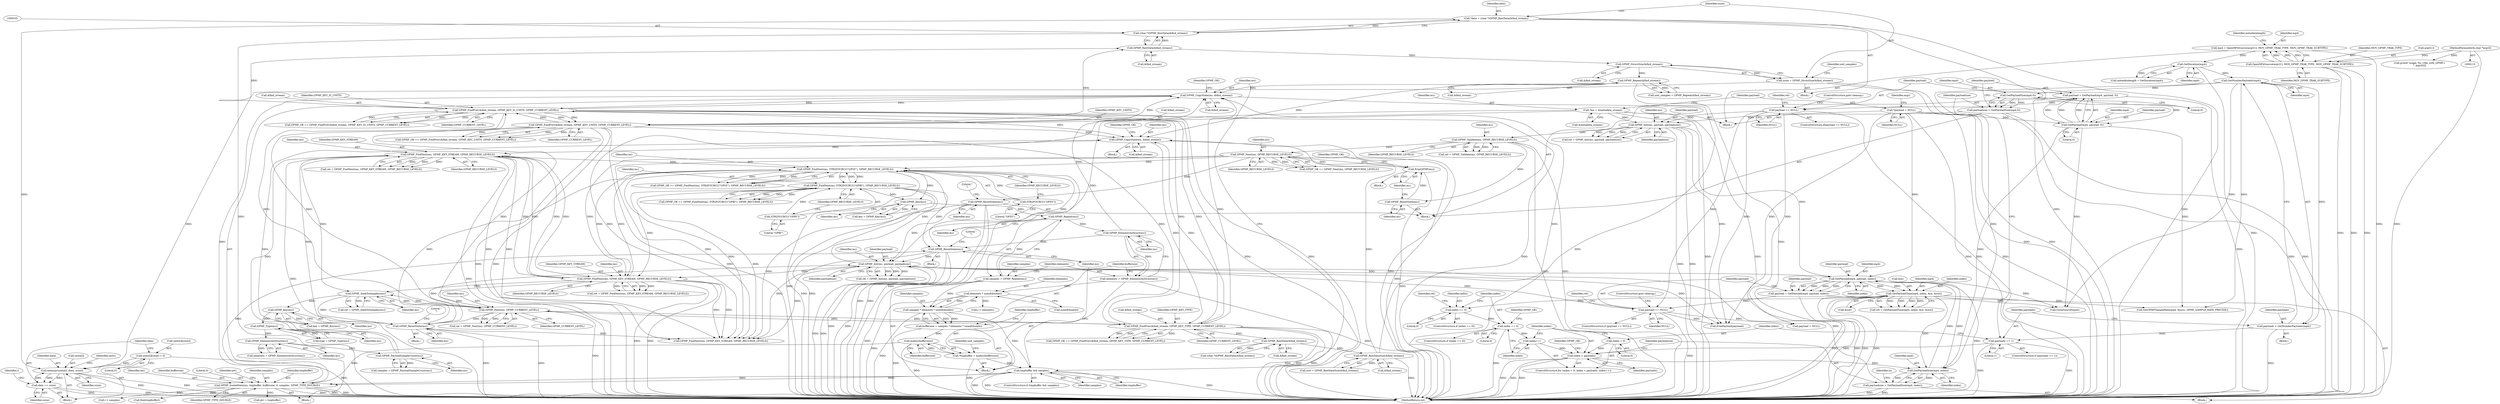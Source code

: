 digraph "0_gpmf-parser_341f12cd5b97ab419e53853ca00176457c9f1681_0@array" {
"1000560" [label="(Call,memcpy(units[i], data, ssize))"];
"1000566" [label="(Call,units[i][ssize] = 0)"];
"1000532" [label="(Call,*data = (char *)GPMF_RawData(&find_stream))"];
"1000534" [label="(Call,(char *)GPMF_RawData(&find_stream))"];
"1000536" [label="(Call,GPMF_RawData(&find_stream))"];
"1000518" [label="(Call,GPMF_FindPrev(&find_stream, GPMF_KEY_SI_UNITS, GPMF_CURRENT_LEVEL))"];
"1000510" [label="(Call,GPMF_CopyState(ms, &find_stream))"];
"1000476" [label="(Call,GPMF_ElementsInStruct(ms))"];
"1000471" [label="(Call,GPMF_Repeat(ms))"];
"1000466" [label="(Call,GPMF_Key(ms))"];
"1000457" [label="(Call,GPMF_FindNext(ms, STR2FOURCC(\"GPRI\"), GPMF_RECURSE_LEVELS))"];
"1000450" [label="(Call,GPMF_FindNext(ms, STR2FOURCC(\"GPS5\"), GPMF_RECURSE_LEVELS))"];
"1000283" [label="(Call,GPMF_Init(ms, payload, payloadsize))"];
"1000125" [label="(Call,*ms = &metadata_stream)"];
"1000228" [label="(Call,GPMF_ResetState(ms))"];
"1000225" [label="(Call,GPMF_Next(ms, GPMF_RECURSE_LEVELS))"];
"1000221" [label="(Call,PrintGPMF(ms))"];
"1000217" [label="(Call,GPMF_ResetState(ms))"];
"1000206" [label="(Call,GPMF_Validate(ms, GPMF_RECURSE_LEVELS))"];
"1000195" [label="(Call,GPMF_Init(ms, payload, payloadsize))"];
"1000189" [label="(Call,payload == NULL)"];
"1000182" [label="(Call,payload = GetPayload(mp4, payload, 0))"];
"1000184" [label="(Call,GetPayload(mp4, payload, 0))"];
"1000179" [label="(Call,GetPayloadSize(mp4,0))"];
"1000169" [label="(Call,GetNumberPayloads(mp4))"];
"1000158" [label="(Call,GetDuration(mp4))"];
"1000148" [label="(Call,mp4 = OpenMP4Source(argv[1], MOV_GPMF_TRAK_TYPE, MOV_GPMF_TRAK_SUBTYPE))"];
"1000150" [label="(Call,OpenMP4Source(argv[1], MOV_GPMF_TRAK_TYPE, MOV_GPMF_TRAK_SUBTYPE))"];
"1000117" [label="(MethodParameterIn,char *argv[])"];
"1000131" [label="(Call,*payload = NULL)"];
"1000177" [label="(Call,payloadsize = GetPayloadSize(mp4,0))"];
"1000623" [label="(Call,GPMF_ResetState(ms))"];
"1000576" [label="(Call,GPMF_ScaledData(ms, tmpbuffer, buffersize, 0, samples, GPMF_TYPE_DOUBLE))"];
"1000504" [label="(Call,tmpbuffer && samples)"];
"1000490" [label="(Call,*tmpbuffer = malloc(buffersize))"];
"1000492" [label="(Call,malloc(buffersize))"];
"1000479" [label="(Call,buffersize = samples * elements * sizeof(double))"];
"1000481" [label="(Call,samples * elements * sizeof(double))"];
"1000469" [label="(Call,samples = GPMF_Repeat(ms))"];
"1000483" [label="(Call,elements * sizeof(double))"];
"1000474" [label="(Call,elements = GPMF_ElementsInStruct(ms))"];
"1000437" [label="(Call,GPMF_ResetState(ms))"];
"1000310" [label="(Call,GPMF_SeekToSamples(ms))"];
"1000421" [label="(Call,GPMF_FindNext(ms, GPMF_KEY_STREAM, GPMF_RECURSE_LEVELS))"];
"1000335" [label="(Call,GPMF_PayloadSampleCount(ms))"];
"1000330" [label="(Call,GPMF_ElementsInStruct(ms))"];
"1000325" [label="(Call,GPMF_Type(ms))"];
"1000320" [label="(Call,GPMF_Key(ms))"];
"1000350" [label="(Call,GPMF_CopyState(ms, &find_stream))"];
"1000547" [label="(Call,GPMF_Repeat(&find_stream))"];
"1000542" [label="(Call,GPMF_StructSize(&find_stream))"];
"1000375" [label="(Call,GPMF_RawDataSize(&find_stream))"];
"1000369" [label="(Call,GPMF_RawData(&find_stream))"];
"1000357" [label="(Call,GPMF_FindPrev(&find_stream, GPMF_KEY_TYPE, GPMF_CURRENT_LEVEL))"];
"1000525" [label="(Call,GPMF_FindPrev(&find_stream, GPMF_KEY_UNITS, GPMF_CURRENT_LEVEL))"];
"1000434" [label="(Call,GPMF_Next(ms, GPMF_CURRENT_LEVEL))"];
"1000299" [label="(Call,GPMF_FindNext(ms, GPMF_KEY_STREAM, GPMF_RECURSE_LEVELS))"];
"1000263" [label="(Call,payload == NULL)"];
"1000256" [label="(Call,payload = GetPayload(mp4, payload, index))"];
"1000258" [label="(Call,GetPayload(mp4, payload, index))"];
"1000245" [label="(Call,GetPayloadSize(mp4, index))"];
"1000269" [label="(Call,GetPayloadTime(mp4, index, &in, &out))"];
"1000236" [label="(Call,index < payloads)"];
"1000239" [label="(Call,index++)"];
"1000442" [label="(Call,index == 0)"];
"1000293" [label="(Call,index == 0)"];
"1000233" [label="(Call,index = 0)"];
"1000172" [label="(Call,payloads == 1)"];
"1000167" [label="(Call,payloads = GetNumberPayloads(mp4))"];
"1000243" [label="(Call,payloadsize = GetPayloadSize(mp4, index))"];
"1000452" [label="(Call,STR2FOURCC(\"GPS5\"))"];
"1000459" [label="(Call,STR2FOURCC(\"GPRI\"))"];
"1000573" [label="(Call,data += ssize)"];
"1000560" [label="(Call,memcpy(units[i], data, ssize))"];
"1000540" [label="(Call,ssize = GPMF_StructSize(&find_stream))"];
"1000283" [label="(Call,GPMF_Init(ms, payload, payloadsize))"];
"1000227" [label="(Identifier,GPMF_RECURSE_LEVELS)"];
"1000576" [label="(Call,GPMF_ScaledData(ms, tmpbuffer, buffersize, 0, samples, GPMF_TYPE_DOUBLE))"];
"1000224" [label="(Identifier,GPMF_OK)"];
"1000204" [label="(Call,ret = GPMF_Validate(ms, GPMF_RECURSE_LEVELS))"];
"1000133" [label="(Identifier,NULL)"];
"1000177" [label="(Call,payloadsize = GetPayloadSize(mp4,0))"];
"1000241" [label="(Block,)"];
"1000438" [label="(Identifier,ms)"];
"1000629" [label="(Identifier,GPMF_OK)"];
"1000226" [label="(Identifier,ms)"];
"1000491" [label="(Identifier,tmpbuffer)"];
"1000443" [label="(Identifier,index)"];
"1000523" [label="(Call,GPMF_OK == GPMF_FindPrev(&find_stream, GPMF_KEY_UNITS, GPMF_CURRENT_LEVEL))"];
"1000573" [label="(Call,data += ssize)"];
"1000507" [label="(Block,)"];
"1000118" [label="(Block,)"];
"1000367" [label="(Call,(char *)GPMF_RawData(&find_stream))"];
"1000536" [label="(Call,GPMF_RawData(&find_stream))"];
"1000623" [label="(Call,GPMF_ResetState(ms))"];
"1000492" [label="(Call,malloc(buffersize))"];
"1000264" [label="(Identifier,payload)"];
"1000458" [label="(Identifier,ms)"];
"1000663" [label="(Call,payload = NULL)"];
"1000484" [label="(Identifier,elements)"];
"1000257" [label="(Identifier,payload)"];
"1000172" [label="(Call,payloads == 1)"];
"1000503" [label="(ControlStructure,if (tmpbuffer && samples))"];
"1000357" [label="(Call,GPMF_FindPrev(&find_stream, GPMF_KEY_TYPE, GPMF_CURRENT_LEVEL))"];
"1000567" [label="(Call,units[i][ssize])"];
"1000335" [label="(Call,GPMF_PayloadSampleCount(ms))"];
"1000630" [label="(Call,GPMF_FindNext(ms, GPMF_KEY_STREAM, GPMF_RECURSE_LEVELS))"];
"1000187" [label="(Literal,0)"];
"1000604" [label="(Call,j < elements)"];
"1000272" [label="(Call,&in)"];
"1000369" [label="(Call,GPMF_RawData(&find_stream))"];
"1000250" [label="(Identifier,in)"];
"1000442" [label="(Call,index == 0)"];
"1000547" [label="(Call,GPMF_Repeat(&find_stream))"];
"1000127" [label="(Call,&metadata_stream)"];
"1000183" [label="(Identifier,payload)"];
"1000510" [label="(Call,GPMF_CopyState(ms, &find_stream))"];
"1000472" [label="(Identifier,ms)"];
"1000302" [label="(Identifier,GPMF_RECURSE_LEVELS)"];
"1000375" [label="(Call,GPMF_RawDataSize(&find_stream))"];
"1000136" [label="(Identifier,argc)"];
"1000548" [label="(Call,&find_stream)"];
"1000301" [label="(Identifier,GPMF_KEY_STREAM)"];
"1000233" [label="(Call,index = 0)"];
"1000432" [label="(Call,ret = GPMF_Next(ms, GPMF_CURRENT_LEVEL))"];
"1000139" [label="(Call,printf(\"usage: %s <file_with_GPMF>\n\", argv[0]))"];
"1000260" [label="(Identifier,payload)"];
"1000519" [label="(Call,&find_stream)"];
"1000175" [label="(Block,)"];
"1000624" [label="(Identifier,ms)"];
"1000497" [label="(Identifier,unit_samples)"];
"1000180" [label="(Identifier,mp4)"];
"1000298" [label="(Identifier,ret)"];
"1000297" [label="(Call,ret = GPMF_FindNext(ms, GPMF_KEY_STREAM, GPMF_RECURSE_LEVELS))"];
"1000450" [label="(Call,GPMF_FindNext(ms, STR2FOURCC(\"GPS5\"), GPMF_RECURSE_LEVELS))"];
"1000132" [label="(Identifier,payload)"];
"1000268" [label="(Identifier,ret)"];
"1000325" [label="(Call,GPMF_Type(ms))"];
"1000434" [label="(Call,GPMF_Next(ms, GPMF_CURRENT_LEVEL))"];
"1000225" [label="(Call,GPMF_Next(ms, GPMF_RECURSE_LEVELS))"];
"1000308" [label="(Call,ret = GPMF_SeekToSamples(ms))"];
"1000188" [label="(ControlStructure,if(payload == NULL))"];
"1000470" [label="(Identifier,samples)"];
"1000355" [label="(Call,GPMF_OK == GPMF_FindPrev(&find_stream, GPMF_KEY_TYPE, GPMF_CURRENT_LEVEL))"];
"1000506" [label="(Identifier,samples)"];
"1000179" [label="(Call,GetPayloadSize(mp4,0))"];
"1000246" [label="(Identifier,mp4)"];
"1000181" [label="(Literal,0)"];
"1000222" [label="(Identifier,ms)"];
"1000131" [label="(Call,*payload = NULL)"];
"1000270" [label="(Identifier,mp4)"];
"1000185" [label="(Identifier,mp4)"];
"1000423" [label="(Identifier,GPMF_KEY_STREAM)"];
"1000460" [label="(Literal,\"GPRI\")"];
"1000560" [label="(Call,memcpy(units[i], data, ssize))"];
"1000361" [label="(Identifier,GPMF_CURRENT_LEVEL)"];
"1000258" [label="(Call,GetPayload(mp4, payload, index))"];
"1000173" [label="(Identifier,payloads)"];
"1000299" [label="(Call,GPMF_FindNext(ms, GPMF_KEY_STREAM, GPMF_RECURSE_LEVELS))"];
"1000330" [label="(Call,GPMF_ElementsInStruct(ms))"];
"1000526" [label="(Call,&find_stream)"];
"1000194" [label="(Identifier,ret)"];
"1000649" [label="(Call,GetGPMFSampleRate(mp4, fourcc, GPMF_SAMPLE_RATE_PRECISE))"];
"1000564" [label="(Identifier,data)"];
"1000541" [label="(Identifier,ssize)"];
"1000336" [label="(Identifier,ms)"];
"1000265" [label="(Identifier,NULL)"];
"1000517" [label="(Identifier,GPMF_OK)"];
"1000168" [label="(Identifier,payloads)"];
"1000542" [label="(Call,GPMF_StructSize(&find_stream))"];
"1000480" [label="(Identifier,buffersize)"];
"1000286" [label="(Identifier,payloadsize)"];
"1000565" [label="(Identifier,ssize)"];
"1000424" [label="(Identifier,GPMF_RECURSE_LEVELS)"];
"1000333" [label="(Call,samples = GPMF_PayloadSampleCount(ms))"];
"1000159" [label="(Identifier,mp4)"];
"1000198" [label="(Identifier,payloadsize)"];
"1000191" [label="(Identifier,NULL)"];
"1000537" [label="(Call,&find_stream)"];
"1000261" [label="(Identifier,index)"];
"1000505" [label="(Identifier,tmpbuffer)"];
"1000217" [label="(Call,GPMF_ResetState(ms))"];
"1000485" [label="(Call,sizeof(double))"];
"1000157" [label="(Identifier,metadatalength)"];
"1000419" [label="(Call,ret = GPMF_FindNext(ms, GPMF_KEY_STREAM, GPMF_RECURSE_LEVELS))"];
"1000229" [label="(Identifier,ms)"];
"1000259" [label="(Identifier,mp4)"];
"1000577" [label="(Identifier,ms)"];
"1000117" [label="(MethodParameterIn,char *argv[])"];
"1000189" [label="(Call,payload == NULL)"];
"1000376" [label="(Call,&find_stream)"];
"1000579" [label="(Identifier,buffersize)"];
"1000235" [label="(Literal,0)"];
"1000323" [label="(Call,type = GPMF_Type(ms))"];
"1000284" [label="(Identifier,ms)"];
"1000245" [label="(Call,GetPayloadSize(mp4, index))"];
"1000326" [label="(Identifier,ms)"];
"1000352" [label="(Call,&find_stream)"];
"1000437" [label="(Call,GPMF_ResetState(ms))"];
"1000148" [label="(Call,mp4 = OpenMP4Source(argv[1], MOV_GPMF_TRAK_TYPE, MOV_GPMF_TRAK_SUBTYPE))"];
"1000228" [label="(Call,GPMF_ResetState(ms))"];
"1000530" [label="(Block,)"];
"1000350" [label="(Call,GPMF_CopyState(ms, &find_stream))"];
"1000300" [label="(Identifier,ms)"];
"1000232" [label="(ControlStructure,for (index = 0; index < payloads; index++))"];
"1000511" [label="(Identifier,ms)"];
"1000154" [label="(Identifier,MOV_GPMF_TRAK_TYPE)"];
"1000543" [label="(Call,&find_stream)"];
"1000561" [label="(Call,units[i])"];
"1000448" [label="(Call,GPMF_OK == GPMF_FindNext(ms, STR2FOURCC(\"GPS5\"), GPMF_RECURSE_LEVELS))"];
"1000474" [label="(Call,elements = GPMF_ElementsInStruct(ms))"];
"1000444" [label="(Literal,0)"];
"1000451" [label="(Identifier,ms)"];
"1000582" [label="(Identifier,GPMF_TYPE_DOUBLE)"];
"1000540" [label="(Call,ssize = GPMF_StructSize(&find_stream))"];
"1000151" [label="(Call,argv[1])"];
"1000459" [label="(Call,STR2FOURCC(\"GPRI\"))"];
"1000169" [label="(Call,GetNumberPayloads(mp4))"];
"1000263" [label="(Call,payload == NULL)"];
"1000493" [label="(Identifier,buffersize)"];
"1000190" [label="(Identifier,payload)"];
"1000532" [label="(Call,*data = (char *)GPMF_RawData(&find_stream))"];
"1000452" [label="(Call,STR2FOURCC(\"GPS5\"))"];
"1000440" [label="(Literal,\"\n\")"];
"1000267" [label="(Call,ret = GetPayloadTime(mp4, index, &in, &out))"];
"1000455" [label="(Call,GPMF_OK == GPMF_FindNext(ms, STR2FOURCC(\"GPRI\"), GPMF_RECURSE_LEVELS))"];
"1000461" [label="(Identifier,GPMF_RECURSE_LEVELS)"];
"1000476" [label="(Call,GPMF_ElementsInStruct(ms))"];
"1000285" [label="(Identifier,payload)"];
"1000626" [label="(Literal,\"\n\")"];
"1000186" [label="(Identifier,payload)"];
"1000184" [label="(Call,GetPayload(mp4, payload, 0))"];
"1000525" [label="(Call,GPMF_FindPrev(&find_stream, GPMF_KEY_UNITS, GPMF_CURRENT_LEVEL))"];
"1000435" [label="(Identifier,ms)"];
"1000195" [label="(Call,GPMF_Init(ms, payload, payloadsize))"];
"1000558" [label="(Identifier,i)"];
"1000155" [label="(Identifier,MOV_GPMF_TRAK_SUBTYPE)"];
"1000583" [label="(Call,ptr = tmpbuffer)"];
"1000569" [label="(Identifier,units)"];
"1000534" [label="(Call,(char *)GPMF_RawData(&find_stream))"];
"1000521" [label="(Identifier,GPMF_KEY_SI_UNITS)"];
"1000292" [label="(ControlStructure,if (index == 0))"];
"1000269" [label="(Call,GetPayloadTime(mp4, index, &in, &out))"];
"1000266" [label="(ControlStructure,goto cleanup;)"];
"1000240" [label="(Identifier,index)"];
"1000441" [label="(ControlStructure,if (index == 0))"];
"1000234" [label="(Identifier,index)"];
"1000197" [label="(Identifier,payload)"];
"1000126" [label="(Identifier,ms)"];
"1000475" [label="(Identifier,elements)"];
"1000666" [label="(Call,CloseSource(mp4))"];
"1000318" [label="(Call,key = GPMF_Key(ms))"];
"1000244" [label="(Identifier,payloadsize)"];
"1000170" [label="(Identifier,mp4)"];
"1000546" [label="(Identifier,unit_samples)"];
"1000351" [label="(Identifier,ms)"];
"1000490" [label="(Call,*tmpbuffer = malloc(buffersize))"];
"1000516" [label="(Call,GPMF_OK == GPMF_FindPrev(&find_stream, GPMF_KEY_SI_UNITS, GPMF_CURRENT_LEVEL))"];
"1000522" [label="(Identifier,GPMF_CURRENT_LEVEL)"];
"1000483" [label="(Call,elements * sizeof(double))"];
"1000518" [label="(Call,GPMF_FindPrev(&find_stream, GPMF_KEY_SI_UNITS, GPMF_CURRENT_LEVEL))"];
"1000196" [label="(Identifier,ms)"];
"1000158" [label="(Call,GetDuration(mp4))"];
"1000479" [label="(Call,buffersize = samples * elements * sizeof(double))"];
"1000149" [label="(Identifier,mp4)"];
"1000271" [label="(Identifier,index)"];
"1000238" [label="(Identifier,payloads)"];
"1000293" [label="(Call,index == 0)"];
"1000223" [label="(Call,GPMF_OK == GPMF_Next(ms, GPMF_RECURSE_LEVELS))"];
"1000661" [label="(Call,FreePayload(payload))"];
"1000445" [label="(Block,)"];
"1000545" [label="(Call,unit_samples = GPMF_Repeat(&find_stream))"];
"1000574" [label="(Identifier,data)"];
"1000467" [label="(Identifier,ms)"];
"1000572" [label="(Literal,0)"];
"1000471" [label="(Call,GPMF_Repeat(ms))"];
"1000193" [label="(Call,ret = GPMF_Init(ms, payload, payloadsize))"];
"1000449" [label="(Identifier,GPMF_OK)"];
"1000590" [label="(Call,i < samples)"];
"1000512" [label="(Call,&find_stream)"];
"1000207" [label="(Identifier,ms)"];
"1000320" [label="(Call,GPMF_Key(ms))"];
"1000262" [label="(ControlStructure,if (payload == NULL))"];
"1000294" [label="(Identifier,index)"];
"1000529" [label="(Identifier,GPMF_CURRENT_LEVEL)"];
"1000464" [label="(Call,key = GPMF_Key(ms))"];
"1000580" [label="(Literal,0)"];
"1000192" [label="(ControlStructure,goto cleanup;)"];
"1000156" [label="(Call,metadatalength = GetDuration(mp4))"];
"1000477" [label="(Identifier,ms)"];
"1000239" [label="(Call,index++)"];
"1000575" [label="(Identifier,ssize)"];
"1000348" [label="(Block,)"];
"1000321" [label="(Identifier,ms)"];
"1000670" [label="(MethodReturn,int)"];
"1000220" [label="(Block,)"];
"1000150" [label="(Call,OpenMP4Source(argv[1], MOV_GPMF_TRAK_TYPE, MOV_GPMF_TRAK_SUBTYPE))"];
"1000584" [label="(Identifier,ptr)"];
"1000469" [label="(Call,samples = GPMF_Repeat(ms))"];
"1000454" [label="(Identifier,GPMF_RECURSE_LEVELS)"];
"1000218" [label="(Identifier,ms)"];
"1000436" [label="(Identifier,GPMF_CURRENT_LEVEL)"];
"1000581" [label="(Identifier,samples)"];
"1000295" [label="(Literal,0)"];
"1000296" [label="(Block,)"];
"1000125" [label="(Call,*ms = &metadata_stream)"];
"1000247" [label="(Identifier,index)"];
"1000182" [label="(Call,payload = GetPayload(mp4, payload, 0))"];
"1000174" [label="(Literal,1)"];
"1000578" [label="(Identifier,tmpbuffer)"];
"1000164" [label="(Block,)"];
"1000256" [label="(Call,payload = GetPayload(mp4, payload, index))"];
"1000453" [label="(Literal,\"GPS5\")"];
"1000171" [label="(ControlStructure,if (payloads == 1))"];
"1000311" [label="(Identifier,ms)"];
"1000457" [label="(Call,GPMF_FindNext(ms, STR2FOURCC(\"GPRI\"), GPMF_RECURSE_LEVELS))"];
"1000178" [label="(Identifier,payloadsize)"];
"1000281" [label="(Call,ret = GPMF_Init(ms, payload, payloadsize))"];
"1000559" [label="(Block,)"];
"1000236" [label="(Call,index < payloads)"];
"1000566" [label="(Call,units[i][ssize] = 0)"];
"1000328" [label="(Call,elements = GPMF_ElementsInStruct(ms))"];
"1000621" [label="(Call,free(tmpbuffer))"];
"1000466" [label="(Call,GPMF_Key(ms))"];
"1000370" [label="(Call,&find_stream)"];
"1000356" [label="(Identifier,GPMF_OK)"];
"1000358" [label="(Call,&find_stream)"];
"1000528" [label="(Identifier,GPMF_KEY_UNITS)"];
"1000231" [label="(Literal,\"\n\")"];
"1000221" [label="(Call,PrintGPMF(ms))"];
"1000373" [label="(Call,size = GPMF_RawDataSize(&find_stream))"];
"1000237" [label="(Identifier,index)"];
"1000206" [label="(Call,GPMF_Validate(ms, GPMF_RECURSE_LEVELS))"];
"1000331" [label="(Identifier,ms)"];
"1000482" [label="(Identifier,samples)"];
"1000243" [label="(Call,payloadsize = GetPayloadSize(mp4, index))"];
"1000504" [label="(Call,tmpbuffer && samples)"];
"1000421" [label="(Call,GPMF_FindNext(ms, GPMF_KEY_STREAM, GPMF_RECURSE_LEVELS))"];
"1000360" [label="(Identifier,GPMF_KEY_TYPE)"];
"1000422" [label="(Identifier,ms)"];
"1000208" [label="(Identifier,GPMF_RECURSE_LEVELS)"];
"1000462" [label="(Block,)"];
"1000481" [label="(Call,samples * elements * sizeof(double))"];
"1000167" [label="(Call,payloads = GetNumberPayloads(mp4))"];
"1000274" [label="(Call,&out)"];
"1000310" [label="(Call,GPMF_SeekToSamples(ms))"];
"1000533" [label="(Identifier,data)"];
"1000560" -> "1000559"  [label="AST: "];
"1000560" -> "1000565"  [label="CFG: "];
"1000561" -> "1000560"  [label="AST: "];
"1000564" -> "1000560"  [label="AST: "];
"1000565" -> "1000560"  [label="AST: "];
"1000569" -> "1000560"  [label="CFG: "];
"1000560" -> "1000670"  [label="DDG: "];
"1000560" -> "1000670"  [label="DDG: "];
"1000566" -> "1000560"  [label="DDG: "];
"1000532" -> "1000560"  [label="DDG: "];
"1000573" -> "1000560"  [label="DDG: "];
"1000540" -> "1000560"  [label="DDG: "];
"1000560" -> "1000573"  [label="DDG: "];
"1000560" -> "1000573"  [label="DDG: "];
"1000566" -> "1000559"  [label="AST: "];
"1000566" -> "1000572"  [label="CFG: "];
"1000567" -> "1000566"  [label="AST: "];
"1000572" -> "1000566"  [label="AST: "];
"1000574" -> "1000566"  [label="CFG: "];
"1000566" -> "1000670"  [label="DDG: "];
"1000532" -> "1000530"  [label="AST: "];
"1000532" -> "1000534"  [label="CFG: "];
"1000533" -> "1000532"  [label="AST: "];
"1000534" -> "1000532"  [label="AST: "];
"1000541" -> "1000532"  [label="CFG: "];
"1000532" -> "1000670"  [label="DDG: "];
"1000532" -> "1000670"  [label="DDG: "];
"1000534" -> "1000532"  [label="DDG: "];
"1000534" -> "1000536"  [label="CFG: "];
"1000535" -> "1000534"  [label="AST: "];
"1000536" -> "1000534"  [label="AST: "];
"1000534" -> "1000670"  [label="DDG: "];
"1000536" -> "1000534"  [label="DDG: "];
"1000536" -> "1000537"  [label="CFG: "];
"1000537" -> "1000536"  [label="AST: "];
"1000518" -> "1000536"  [label="DDG: "];
"1000525" -> "1000536"  [label="DDG: "];
"1000536" -> "1000542"  [label="DDG: "];
"1000518" -> "1000516"  [label="AST: "];
"1000518" -> "1000522"  [label="CFG: "];
"1000519" -> "1000518"  [label="AST: "];
"1000521" -> "1000518"  [label="AST: "];
"1000522" -> "1000518"  [label="AST: "];
"1000516" -> "1000518"  [label="CFG: "];
"1000518" -> "1000670"  [label="DDG: "];
"1000518" -> "1000670"  [label="DDG: "];
"1000518" -> "1000670"  [label="DDG: "];
"1000518" -> "1000350"  [label="DDG: "];
"1000518" -> "1000357"  [label="DDG: "];
"1000518" -> "1000434"  [label="DDG: "];
"1000518" -> "1000510"  [label="DDG: "];
"1000518" -> "1000516"  [label="DDG: "];
"1000518" -> "1000516"  [label="DDG: "];
"1000518" -> "1000516"  [label="DDG: "];
"1000510" -> "1000518"  [label="DDG: "];
"1000525" -> "1000518"  [label="DDG: "];
"1000434" -> "1000518"  [label="DDG: "];
"1000357" -> "1000518"  [label="DDG: "];
"1000518" -> "1000525"  [label="DDG: "];
"1000518" -> "1000525"  [label="DDG: "];
"1000510" -> "1000507"  [label="AST: "];
"1000510" -> "1000512"  [label="CFG: "];
"1000511" -> "1000510"  [label="AST: "];
"1000512" -> "1000510"  [label="AST: "];
"1000517" -> "1000510"  [label="CFG: "];
"1000510" -> "1000670"  [label="DDG: "];
"1000476" -> "1000510"  [label="DDG: "];
"1000547" -> "1000510"  [label="DDG: "];
"1000375" -> "1000510"  [label="DDG: "];
"1000357" -> "1000510"  [label="DDG: "];
"1000525" -> "1000510"  [label="DDG: "];
"1000510" -> "1000576"  [label="DDG: "];
"1000476" -> "1000474"  [label="AST: "];
"1000476" -> "1000477"  [label="CFG: "];
"1000477" -> "1000476"  [label="AST: "];
"1000474" -> "1000476"  [label="CFG: "];
"1000476" -> "1000474"  [label="DDG: "];
"1000471" -> "1000476"  [label="DDG: "];
"1000476" -> "1000623"  [label="DDG: "];
"1000471" -> "1000469"  [label="AST: "];
"1000471" -> "1000472"  [label="CFG: "];
"1000472" -> "1000471"  [label="AST: "];
"1000469" -> "1000471"  [label="CFG: "];
"1000471" -> "1000469"  [label="DDG: "];
"1000466" -> "1000471"  [label="DDG: "];
"1000466" -> "1000464"  [label="AST: "];
"1000466" -> "1000467"  [label="CFG: "];
"1000467" -> "1000466"  [label="AST: "];
"1000464" -> "1000466"  [label="CFG: "];
"1000466" -> "1000464"  [label="DDG: "];
"1000457" -> "1000466"  [label="DDG: "];
"1000450" -> "1000466"  [label="DDG: "];
"1000457" -> "1000455"  [label="AST: "];
"1000457" -> "1000461"  [label="CFG: "];
"1000458" -> "1000457"  [label="AST: "];
"1000459" -> "1000457"  [label="AST: "];
"1000461" -> "1000457"  [label="AST: "];
"1000455" -> "1000457"  [label="CFG: "];
"1000457" -> "1000670"  [label="DDG: "];
"1000457" -> "1000670"  [label="DDG: "];
"1000457" -> "1000299"  [label="DDG: "];
"1000457" -> "1000450"  [label="DDG: "];
"1000457" -> "1000455"  [label="DDG: "];
"1000457" -> "1000455"  [label="DDG: "];
"1000457" -> "1000455"  [label="DDG: "];
"1000450" -> "1000457"  [label="DDG: "];
"1000450" -> "1000457"  [label="DDG: "];
"1000459" -> "1000457"  [label="DDG: "];
"1000457" -> "1000623"  [label="DDG: "];
"1000457" -> "1000630"  [label="DDG: "];
"1000450" -> "1000448"  [label="AST: "];
"1000450" -> "1000454"  [label="CFG: "];
"1000451" -> "1000450"  [label="AST: "];
"1000452" -> "1000450"  [label="AST: "];
"1000454" -> "1000450"  [label="AST: "];
"1000448" -> "1000450"  [label="CFG: "];
"1000450" -> "1000670"  [label="DDG: "];
"1000450" -> "1000670"  [label="DDG: "];
"1000450" -> "1000299"  [label="DDG: "];
"1000450" -> "1000448"  [label="DDG: "];
"1000450" -> "1000448"  [label="DDG: "];
"1000450" -> "1000448"  [label="DDG: "];
"1000283" -> "1000450"  [label="DDG: "];
"1000437" -> "1000450"  [label="DDG: "];
"1000452" -> "1000450"  [label="DDG: "];
"1000225" -> "1000450"  [label="DDG: "];
"1000421" -> "1000450"  [label="DDG: "];
"1000299" -> "1000450"  [label="DDG: "];
"1000450" -> "1000623"  [label="DDG: "];
"1000450" -> "1000630"  [label="DDG: "];
"1000283" -> "1000281"  [label="AST: "];
"1000283" -> "1000286"  [label="CFG: "];
"1000284" -> "1000283"  [label="AST: "];
"1000285" -> "1000283"  [label="AST: "];
"1000286" -> "1000283"  [label="AST: "];
"1000281" -> "1000283"  [label="CFG: "];
"1000283" -> "1000670"  [label="DDG: "];
"1000283" -> "1000670"  [label="DDG: "];
"1000283" -> "1000258"  [label="DDG: "];
"1000283" -> "1000281"  [label="DDG: "];
"1000283" -> "1000281"  [label="DDG: "];
"1000283" -> "1000281"  [label="DDG: "];
"1000125" -> "1000283"  [label="DDG: "];
"1000228" -> "1000283"  [label="DDG: "];
"1000623" -> "1000283"  [label="DDG: "];
"1000437" -> "1000283"  [label="DDG: "];
"1000263" -> "1000283"  [label="DDG: "];
"1000243" -> "1000283"  [label="DDG: "];
"1000283" -> "1000299"  [label="DDG: "];
"1000283" -> "1000630"  [label="DDG: "];
"1000283" -> "1000661"  [label="DDG: "];
"1000125" -> "1000118"  [label="AST: "];
"1000125" -> "1000127"  [label="CFG: "];
"1000126" -> "1000125"  [label="AST: "];
"1000127" -> "1000125"  [label="AST: "];
"1000132" -> "1000125"  [label="CFG: "];
"1000125" -> "1000670"  [label="DDG: "];
"1000125" -> "1000670"  [label="DDG: "];
"1000125" -> "1000195"  [label="DDG: "];
"1000125" -> "1000630"  [label="DDG: "];
"1000228" -> "1000175"  [label="AST: "];
"1000228" -> "1000229"  [label="CFG: "];
"1000229" -> "1000228"  [label="AST: "];
"1000231" -> "1000228"  [label="CFG: "];
"1000228" -> "1000670"  [label="DDG: "];
"1000228" -> "1000670"  [label="DDG: "];
"1000225" -> "1000228"  [label="DDG: "];
"1000228" -> "1000630"  [label="DDG: "];
"1000225" -> "1000223"  [label="AST: "];
"1000225" -> "1000227"  [label="CFG: "];
"1000226" -> "1000225"  [label="AST: "];
"1000227" -> "1000225"  [label="AST: "];
"1000223" -> "1000225"  [label="CFG: "];
"1000225" -> "1000670"  [label="DDG: "];
"1000225" -> "1000221"  [label="DDG: "];
"1000225" -> "1000223"  [label="DDG: "];
"1000225" -> "1000223"  [label="DDG: "];
"1000221" -> "1000225"  [label="DDG: "];
"1000206" -> "1000225"  [label="DDG: "];
"1000225" -> "1000299"  [label="DDG: "];
"1000225" -> "1000630"  [label="DDG: "];
"1000221" -> "1000220"  [label="AST: "];
"1000221" -> "1000222"  [label="CFG: "];
"1000222" -> "1000221"  [label="AST: "];
"1000224" -> "1000221"  [label="CFG: "];
"1000221" -> "1000670"  [label="DDG: "];
"1000217" -> "1000221"  [label="DDG: "];
"1000217" -> "1000175"  [label="AST: "];
"1000217" -> "1000218"  [label="CFG: "];
"1000218" -> "1000217"  [label="AST: "];
"1000222" -> "1000217"  [label="CFG: "];
"1000206" -> "1000217"  [label="DDG: "];
"1000206" -> "1000204"  [label="AST: "];
"1000206" -> "1000208"  [label="CFG: "];
"1000207" -> "1000206"  [label="AST: "];
"1000208" -> "1000206"  [label="AST: "];
"1000204" -> "1000206"  [label="CFG: "];
"1000206" -> "1000670"  [label="DDG: "];
"1000206" -> "1000670"  [label="DDG: "];
"1000206" -> "1000204"  [label="DDG: "];
"1000206" -> "1000204"  [label="DDG: "];
"1000195" -> "1000206"  [label="DDG: "];
"1000195" -> "1000193"  [label="AST: "];
"1000195" -> "1000198"  [label="CFG: "];
"1000196" -> "1000195"  [label="AST: "];
"1000197" -> "1000195"  [label="AST: "];
"1000198" -> "1000195"  [label="AST: "];
"1000193" -> "1000195"  [label="CFG: "];
"1000195" -> "1000670"  [label="DDG: "];
"1000195" -> "1000670"  [label="DDG: "];
"1000195" -> "1000193"  [label="DDG: "];
"1000195" -> "1000193"  [label="DDG: "];
"1000195" -> "1000193"  [label="DDG: "];
"1000189" -> "1000195"  [label="DDG: "];
"1000177" -> "1000195"  [label="DDG: "];
"1000195" -> "1000258"  [label="DDG: "];
"1000195" -> "1000661"  [label="DDG: "];
"1000189" -> "1000188"  [label="AST: "];
"1000189" -> "1000191"  [label="CFG: "];
"1000190" -> "1000189"  [label="AST: "];
"1000191" -> "1000189"  [label="AST: "];
"1000192" -> "1000189"  [label="CFG: "];
"1000194" -> "1000189"  [label="CFG: "];
"1000189" -> "1000670"  [label="DDG: "];
"1000182" -> "1000189"  [label="DDG: "];
"1000189" -> "1000263"  [label="DDG: "];
"1000189" -> "1000661"  [label="DDG: "];
"1000189" -> "1000663"  [label="DDG: "];
"1000182" -> "1000175"  [label="AST: "];
"1000182" -> "1000184"  [label="CFG: "];
"1000183" -> "1000182"  [label="AST: "];
"1000184" -> "1000182"  [label="AST: "];
"1000190" -> "1000182"  [label="CFG: "];
"1000182" -> "1000670"  [label="DDG: "];
"1000184" -> "1000182"  [label="DDG: "];
"1000184" -> "1000182"  [label="DDG: "];
"1000184" -> "1000182"  [label="DDG: "];
"1000184" -> "1000187"  [label="CFG: "];
"1000185" -> "1000184"  [label="AST: "];
"1000186" -> "1000184"  [label="AST: "];
"1000187" -> "1000184"  [label="AST: "];
"1000179" -> "1000184"  [label="DDG: "];
"1000131" -> "1000184"  [label="DDG: "];
"1000184" -> "1000245"  [label="DDG: "];
"1000184" -> "1000649"  [label="DDG: "];
"1000184" -> "1000666"  [label="DDG: "];
"1000179" -> "1000177"  [label="AST: "];
"1000179" -> "1000181"  [label="CFG: "];
"1000180" -> "1000179"  [label="AST: "];
"1000181" -> "1000179"  [label="AST: "];
"1000177" -> "1000179"  [label="CFG: "];
"1000179" -> "1000177"  [label="DDG: "];
"1000179" -> "1000177"  [label="DDG: "];
"1000169" -> "1000179"  [label="DDG: "];
"1000169" -> "1000167"  [label="AST: "];
"1000169" -> "1000170"  [label="CFG: "];
"1000170" -> "1000169"  [label="AST: "];
"1000167" -> "1000169"  [label="CFG: "];
"1000169" -> "1000167"  [label="DDG: "];
"1000158" -> "1000169"  [label="DDG: "];
"1000169" -> "1000245"  [label="DDG: "];
"1000169" -> "1000649"  [label="DDG: "];
"1000169" -> "1000666"  [label="DDG: "];
"1000158" -> "1000156"  [label="AST: "];
"1000158" -> "1000159"  [label="CFG: "];
"1000159" -> "1000158"  [label="AST: "];
"1000156" -> "1000158"  [label="CFG: "];
"1000158" -> "1000670"  [label="DDG: "];
"1000158" -> "1000156"  [label="DDG: "];
"1000148" -> "1000158"  [label="DDG: "];
"1000148" -> "1000118"  [label="AST: "];
"1000148" -> "1000150"  [label="CFG: "];
"1000149" -> "1000148"  [label="AST: "];
"1000150" -> "1000148"  [label="AST: "];
"1000157" -> "1000148"  [label="CFG: "];
"1000148" -> "1000670"  [label="DDG: "];
"1000150" -> "1000148"  [label="DDG: "];
"1000150" -> "1000148"  [label="DDG: "];
"1000150" -> "1000148"  [label="DDG: "];
"1000150" -> "1000155"  [label="CFG: "];
"1000151" -> "1000150"  [label="AST: "];
"1000154" -> "1000150"  [label="AST: "];
"1000155" -> "1000150"  [label="AST: "];
"1000150" -> "1000670"  [label="DDG: "];
"1000150" -> "1000670"  [label="DDG: "];
"1000150" -> "1000670"  [label="DDG: "];
"1000117" -> "1000150"  [label="DDG: "];
"1000117" -> "1000115"  [label="AST: "];
"1000117" -> "1000670"  [label="DDG: "];
"1000117" -> "1000139"  [label="DDG: "];
"1000131" -> "1000118"  [label="AST: "];
"1000131" -> "1000133"  [label="CFG: "];
"1000132" -> "1000131"  [label="AST: "];
"1000133" -> "1000131"  [label="AST: "];
"1000136" -> "1000131"  [label="CFG: "];
"1000131" -> "1000670"  [label="DDG: "];
"1000131" -> "1000670"  [label="DDG: "];
"1000131" -> "1000258"  [label="DDG: "];
"1000131" -> "1000661"  [label="DDG: "];
"1000177" -> "1000175"  [label="AST: "];
"1000178" -> "1000177"  [label="AST: "];
"1000183" -> "1000177"  [label="CFG: "];
"1000177" -> "1000670"  [label="DDG: "];
"1000177" -> "1000670"  [label="DDG: "];
"1000623" -> "1000445"  [label="AST: "];
"1000623" -> "1000624"  [label="CFG: "];
"1000624" -> "1000623"  [label="AST: "];
"1000626" -> "1000623"  [label="CFG: "];
"1000623" -> "1000670"  [label="DDG: "];
"1000623" -> "1000670"  [label="DDG: "];
"1000576" -> "1000623"  [label="DDG: "];
"1000623" -> "1000630"  [label="DDG: "];
"1000576" -> "1000507"  [label="AST: "];
"1000576" -> "1000582"  [label="CFG: "];
"1000577" -> "1000576"  [label="AST: "];
"1000578" -> "1000576"  [label="AST: "];
"1000579" -> "1000576"  [label="AST: "];
"1000580" -> "1000576"  [label="AST: "];
"1000581" -> "1000576"  [label="AST: "];
"1000582" -> "1000576"  [label="AST: "];
"1000584" -> "1000576"  [label="CFG: "];
"1000576" -> "1000670"  [label="DDG: "];
"1000576" -> "1000670"  [label="DDG: "];
"1000576" -> "1000670"  [label="DDG: "];
"1000504" -> "1000576"  [label="DDG: "];
"1000504" -> "1000576"  [label="DDG: "];
"1000492" -> "1000576"  [label="DDG: "];
"1000576" -> "1000583"  [label="DDG: "];
"1000576" -> "1000590"  [label="DDG: "];
"1000576" -> "1000621"  [label="DDG: "];
"1000504" -> "1000503"  [label="AST: "];
"1000504" -> "1000505"  [label="CFG: "];
"1000504" -> "1000506"  [label="CFG: "];
"1000505" -> "1000504"  [label="AST: "];
"1000506" -> "1000504"  [label="AST: "];
"1000511" -> "1000504"  [label="CFG: "];
"1000624" -> "1000504"  [label="CFG: "];
"1000504" -> "1000670"  [label="DDG: "];
"1000504" -> "1000670"  [label="DDG: "];
"1000504" -> "1000670"  [label="DDG: "];
"1000490" -> "1000504"  [label="DDG: "];
"1000481" -> "1000504"  [label="DDG: "];
"1000490" -> "1000462"  [label="AST: "];
"1000490" -> "1000492"  [label="CFG: "];
"1000491" -> "1000490"  [label="AST: "];
"1000492" -> "1000490"  [label="AST: "];
"1000497" -> "1000490"  [label="CFG: "];
"1000490" -> "1000670"  [label="DDG: "];
"1000492" -> "1000490"  [label="DDG: "];
"1000492" -> "1000493"  [label="CFG: "];
"1000493" -> "1000492"  [label="AST: "];
"1000492" -> "1000670"  [label="DDG: "];
"1000479" -> "1000492"  [label="DDG: "];
"1000479" -> "1000462"  [label="AST: "];
"1000479" -> "1000481"  [label="CFG: "];
"1000480" -> "1000479"  [label="AST: "];
"1000481" -> "1000479"  [label="AST: "];
"1000491" -> "1000479"  [label="CFG: "];
"1000479" -> "1000670"  [label="DDG: "];
"1000481" -> "1000479"  [label="DDG: "];
"1000481" -> "1000479"  [label="DDG: "];
"1000481" -> "1000483"  [label="CFG: "];
"1000482" -> "1000481"  [label="AST: "];
"1000483" -> "1000481"  [label="AST: "];
"1000481" -> "1000670"  [label="DDG: "];
"1000469" -> "1000481"  [label="DDG: "];
"1000483" -> "1000481"  [label="DDG: "];
"1000469" -> "1000462"  [label="AST: "];
"1000470" -> "1000469"  [label="AST: "];
"1000475" -> "1000469"  [label="CFG: "];
"1000469" -> "1000670"  [label="DDG: "];
"1000483" -> "1000485"  [label="CFG: "];
"1000484" -> "1000483"  [label="AST: "];
"1000485" -> "1000483"  [label="AST: "];
"1000483" -> "1000670"  [label="DDG: "];
"1000474" -> "1000483"  [label="DDG: "];
"1000483" -> "1000604"  [label="DDG: "];
"1000474" -> "1000462"  [label="AST: "];
"1000475" -> "1000474"  [label="AST: "];
"1000480" -> "1000474"  [label="CFG: "];
"1000474" -> "1000670"  [label="DDG: "];
"1000437" -> "1000296"  [label="AST: "];
"1000437" -> "1000438"  [label="CFG: "];
"1000438" -> "1000437"  [label="AST: "];
"1000440" -> "1000437"  [label="CFG: "];
"1000437" -> "1000670"  [label="DDG: "];
"1000437" -> "1000670"  [label="DDG: "];
"1000310" -> "1000437"  [label="DDG: "];
"1000421" -> "1000437"  [label="DDG: "];
"1000299" -> "1000437"  [label="DDG: "];
"1000434" -> "1000437"  [label="DDG: "];
"1000437" -> "1000630"  [label="DDG: "];
"1000310" -> "1000308"  [label="AST: "];
"1000310" -> "1000311"  [label="CFG: "];
"1000311" -> "1000310"  [label="AST: "];
"1000308" -> "1000310"  [label="CFG: "];
"1000310" -> "1000308"  [label="DDG: "];
"1000421" -> "1000310"  [label="DDG: "];
"1000299" -> "1000310"  [label="DDG: "];
"1000434" -> "1000310"  [label="DDG: "];
"1000310" -> "1000320"  [label="DDG: "];
"1000310" -> "1000434"  [label="DDG: "];
"1000421" -> "1000419"  [label="AST: "];
"1000421" -> "1000424"  [label="CFG: "];
"1000422" -> "1000421"  [label="AST: "];
"1000423" -> "1000421"  [label="AST: "];
"1000424" -> "1000421"  [label="AST: "];
"1000419" -> "1000421"  [label="CFG: "];
"1000421" -> "1000670"  [label="DDG: "];
"1000421" -> "1000670"  [label="DDG: "];
"1000421" -> "1000299"  [label="DDG: "];
"1000421" -> "1000299"  [label="DDG: "];
"1000421" -> "1000419"  [label="DDG: "];
"1000421" -> "1000419"  [label="DDG: "];
"1000421" -> "1000419"  [label="DDG: "];
"1000335" -> "1000421"  [label="DDG: "];
"1000350" -> "1000421"  [label="DDG: "];
"1000299" -> "1000421"  [label="DDG: "];
"1000299" -> "1000421"  [label="DDG: "];
"1000421" -> "1000630"  [label="DDG: "];
"1000421" -> "1000630"  [label="DDG: "];
"1000335" -> "1000333"  [label="AST: "];
"1000335" -> "1000336"  [label="CFG: "];
"1000336" -> "1000335"  [label="AST: "];
"1000333" -> "1000335"  [label="CFG: "];
"1000335" -> "1000333"  [label="DDG: "];
"1000330" -> "1000335"  [label="DDG: "];
"1000335" -> "1000350"  [label="DDG: "];
"1000330" -> "1000328"  [label="AST: "];
"1000330" -> "1000331"  [label="CFG: "];
"1000331" -> "1000330"  [label="AST: "];
"1000328" -> "1000330"  [label="CFG: "];
"1000330" -> "1000328"  [label="DDG: "];
"1000325" -> "1000330"  [label="DDG: "];
"1000325" -> "1000323"  [label="AST: "];
"1000325" -> "1000326"  [label="CFG: "];
"1000326" -> "1000325"  [label="AST: "];
"1000323" -> "1000325"  [label="CFG: "];
"1000325" -> "1000323"  [label="DDG: "];
"1000320" -> "1000325"  [label="DDG: "];
"1000320" -> "1000318"  [label="AST: "];
"1000320" -> "1000321"  [label="CFG: "];
"1000321" -> "1000320"  [label="AST: "];
"1000318" -> "1000320"  [label="CFG: "];
"1000320" -> "1000318"  [label="DDG: "];
"1000350" -> "1000348"  [label="AST: "];
"1000350" -> "1000352"  [label="CFG: "];
"1000351" -> "1000350"  [label="AST: "];
"1000352" -> "1000350"  [label="AST: "];
"1000356" -> "1000350"  [label="CFG: "];
"1000350" -> "1000670"  [label="DDG: "];
"1000547" -> "1000350"  [label="DDG: "];
"1000375" -> "1000350"  [label="DDG: "];
"1000357" -> "1000350"  [label="DDG: "];
"1000525" -> "1000350"  [label="DDG: "];
"1000350" -> "1000357"  [label="DDG: "];
"1000547" -> "1000545"  [label="AST: "];
"1000547" -> "1000548"  [label="CFG: "];
"1000548" -> "1000547"  [label="AST: "];
"1000545" -> "1000547"  [label="CFG: "];
"1000547" -> "1000670"  [label="DDG: "];
"1000547" -> "1000545"  [label="DDG: "];
"1000542" -> "1000547"  [label="DDG: "];
"1000542" -> "1000540"  [label="AST: "];
"1000542" -> "1000543"  [label="CFG: "];
"1000543" -> "1000542"  [label="AST: "];
"1000540" -> "1000542"  [label="CFG: "];
"1000542" -> "1000540"  [label="DDG: "];
"1000375" -> "1000373"  [label="AST: "];
"1000375" -> "1000376"  [label="CFG: "];
"1000376" -> "1000375"  [label="AST: "];
"1000373" -> "1000375"  [label="CFG: "];
"1000375" -> "1000670"  [label="DDG: "];
"1000375" -> "1000373"  [label="DDG: "];
"1000369" -> "1000375"  [label="DDG: "];
"1000369" -> "1000367"  [label="AST: "];
"1000369" -> "1000370"  [label="CFG: "];
"1000370" -> "1000369"  [label="AST: "];
"1000367" -> "1000369"  [label="CFG: "];
"1000369" -> "1000367"  [label="DDG: "];
"1000357" -> "1000369"  [label="DDG: "];
"1000357" -> "1000355"  [label="AST: "];
"1000357" -> "1000361"  [label="CFG: "];
"1000358" -> "1000357"  [label="AST: "];
"1000360" -> "1000357"  [label="AST: "];
"1000361" -> "1000357"  [label="AST: "];
"1000355" -> "1000357"  [label="CFG: "];
"1000357" -> "1000670"  [label="DDG: "];
"1000357" -> "1000670"  [label="DDG: "];
"1000357" -> "1000670"  [label="DDG: "];
"1000357" -> "1000355"  [label="DDG: "];
"1000357" -> "1000355"  [label="DDG: "];
"1000357" -> "1000355"  [label="DDG: "];
"1000525" -> "1000357"  [label="DDG: "];
"1000434" -> "1000357"  [label="DDG: "];
"1000357" -> "1000434"  [label="DDG: "];
"1000525" -> "1000523"  [label="AST: "];
"1000525" -> "1000529"  [label="CFG: "];
"1000526" -> "1000525"  [label="AST: "];
"1000528" -> "1000525"  [label="AST: "];
"1000529" -> "1000525"  [label="AST: "];
"1000523" -> "1000525"  [label="CFG: "];
"1000525" -> "1000670"  [label="DDG: "];
"1000525" -> "1000670"  [label="DDG: "];
"1000525" -> "1000670"  [label="DDG: "];
"1000525" -> "1000434"  [label="DDG: "];
"1000525" -> "1000523"  [label="DDG: "];
"1000525" -> "1000523"  [label="DDG: "];
"1000525" -> "1000523"  [label="DDG: "];
"1000434" -> "1000432"  [label="AST: "];
"1000434" -> "1000436"  [label="CFG: "];
"1000435" -> "1000434"  [label="AST: "];
"1000436" -> "1000434"  [label="AST: "];
"1000432" -> "1000434"  [label="CFG: "];
"1000434" -> "1000670"  [label="DDG: "];
"1000434" -> "1000432"  [label="DDG: "];
"1000434" -> "1000432"  [label="DDG: "];
"1000299" -> "1000297"  [label="AST: "];
"1000299" -> "1000302"  [label="CFG: "];
"1000300" -> "1000299"  [label="AST: "];
"1000301" -> "1000299"  [label="AST: "];
"1000302" -> "1000299"  [label="AST: "];
"1000297" -> "1000299"  [label="CFG: "];
"1000299" -> "1000670"  [label="DDG: "];
"1000299" -> "1000670"  [label="DDG: "];
"1000299" -> "1000297"  [label="DDG: "];
"1000299" -> "1000297"  [label="DDG: "];
"1000299" -> "1000297"  [label="DDG: "];
"1000299" -> "1000630"  [label="DDG: "];
"1000299" -> "1000630"  [label="DDG: "];
"1000263" -> "1000262"  [label="AST: "];
"1000263" -> "1000265"  [label="CFG: "];
"1000264" -> "1000263"  [label="AST: "];
"1000265" -> "1000263"  [label="AST: "];
"1000266" -> "1000263"  [label="CFG: "];
"1000268" -> "1000263"  [label="CFG: "];
"1000263" -> "1000670"  [label="DDG: "];
"1000256" -> "1000263"  [label="DDG: "];
"1000263" -> "1000661"  [label="DDG: "];
"1000263" -> "1000663"  [label="DDG: "];
"1000256" -> "1000241"  [label="AST: "];
"1000256" -> "1000258"  [label="CFG: "];
"1000257" -> "1000256"  [label="AST: "];
"1000258" -> "1000256"  [label="AST: "];
"1000264" -> "1000256"  [label="CFG: "];
"1000256" -> "1000670"  [label="DDG: "];
"1000258" -> "1000256"  [label="DDG: "];
"1000258" -> "1000256"  [label="DDG: "];
"1000258" -> "1000256"  [label="DDG: "];
"1000258" -> "1000261"  [label="CFG: "];
"1000259" -> "1000258"  [label="AST: "];
"1000260" -> "1000258"  [label="AST: "];
"1000261" -> "1000258"  [label="AST: "];
"1000258" -> "1000670"  [label="DDG: "];
"1000245" -> "1000258"  [label="DDG: "];
"1000245" -> "1000258"  [label="DDG: "];
"1000258" -> "1000269"  [label="DDG: "];
"1000258" -> "1000269"  [label="DDG: "];
"1000258" -> "1000666"  [label="DDG: "];
"1000245" -> "1000243"  [label="AST: "];
"1000245" -> "1000247"  [label="CFG: "];
"1000246" -> "1000245"  [label="AST: "];
"1000247" -> "1000245"  [label="AST: "];
"1000243" -> "1000245"  [label="CFG: "];
"1000245" -> "1000243"  [label="DDG: "];
"1000245" -> "1000243"  [label="DDG: "];
"1000269" -> "1000245"  [label="DDG: "];
"1000236" -> "1000245"  [label="DDG: "];
"1000269" -> "1000267"  [label="AST: "];
"1000269" -> "1000274"  [label="CFG: "];
"1000270" -> "1000269"  [label="AST: "];
"1000271" -> "1000269"  [label="AST: "];
"1000272" -> "1000269"  [label="AST: "];
"1000274" -> "1000269"  [label="AST: "];
"1000267" -> "1000269"  [label="CFG: "];
"1000269" -> "1000670"  [label="DDG: "];
"1000269" -> "1000670"  [label="DDG: "];
"1000269" -> "1000670"  [label="DDG: "];
"1000269" -> "1000267"  [label="DDG: "];
"1000269" -> "1000267"  [label="DDG: "];
"1000269" -> "1000267"  [label="DDG: "];
"1000269" -> "1000267"  [label="DDG: "];
"1000269" -> "1000293"  [label="DDG: "];
"1000269" -> "1000649"  [label="DDG: "];
"1000269" -> "1000666"  [label="DDG: "];
"1000236" -> "1000232"  [label="AST: "];
"1000236" -> "1000238"  [label="CFG: "];
"1000237" -> "1000236"  [label="AST: "];
"1000238" -> "1000236"  [label="AST: "];
"1000244" -> "1000236"  [label="CFG: "];
"1000629" -> "1000236"  [label="CFG: "];
"1000236" -> "1000670"  [label="DDG: "];
"1000236" -> "1000670"  [label="DDG: "];
"1000236" -> "1000670"  [label="DDG: "];
"1000239" -> "1000236"  [label="DDG: "];
"1000233" -> "1000236"  [label="DDG: "];
"1000172" -> "1000236"  [label="DDG: "];
"1000239" -> "1000232"  [label="AST: "];
"1000239" -> "1000240"  [label="CFG: "];
"1000240" -> "1000239"  [label="AST: "];
"1000237" -> "1000239"  [label="CFG: "];
"1000442" -> "1000239"  [label="DDG: "];
"1000442" -> "1000441"  [label="AST: "];
"1000442" -> "1000444"  [label="CFG: "];
"1000443" -> "1000442"  [label="AST: "];
"1000444" -> "1000442"  [label="AST: "];
"1000449" -> "1000442"  [label="CFG: "];
"1000240" -> "1000442"  [label="CFG: "];
"1000442" -> "1000670"  [label="DDG: "];
"1000293" -> "1000442"  [label="DDG: "];
"1000293" -> "1000292"  [label="AST: "];
"1000293" -> "1000295"  [label="CFG: "];
"1000294" -> "1000293"  [label="AST: "];
"1000295" -> "1000293"  [label="AST: "];
"1000298" -> "1000293"  [label="CFG: "];
"1000443" -> "1000293"  [label="CFG: "];
"1000233" -> "1000232"  [label="AST: "];
"1000233" -> "1000235"  [label="CFG: "];
"1000234" -> "1000233"  [label="AST: "];
"1000235" -> "1000233"  [label="AST: "];
"1000237" -> "1000233"  [label="CFG: "];
"1000172" -> "1000171"  [label="AST: "];
"1000172" -> "1000174"  [label="CFG: "];
"1000173" -> "1000172"  [label="AST: "];
"1000174" -> "1000172"  [label="AST: "];
"1000178" -> "1000172"  [label="CFG: "];
"1000234" -> "1000172"  [label="CFG: "];
"1000172" -> "1000670"  [label="DDG: "];
"1000172" -> "1000670"  [label="DDG: "];
"1000167" -> "1000172"  [label="DDG: "];
"1000167" -> "1000164"  [label="AST: "];
"1000168" -> "1000167"  [label="AST: "];
"1000173" -> "1000167"  [label="CFG: "];
"1000167" -> "1000670"  [label="DDG: "];
"1000243" -> "1000241"  [label="AST: "];
"1000244" -> "1000243"  [label="AST: "];
"1000250" -> "1000243"  [label="CFG: "];
"1000243" -> "1000670"  [label="DDG: "];
"1000243" -> "1000670"  [label="DDG: "];
"1000452" -> "1000453"  [label="CFG: "];
"1000453" -> "1000452"  [label="AST: "];
"1000454" -> "1000452"  [label="CFG: "];
"1000459" -> "1000460"  [label="CFG: "];
"1000460" -> "1000459"  [label="AST: "];
"1000461" -> "1000459"  [label="CFG: "];
"1000573" -> "1000559"  [label="AST: "];
"1000573" -> "1000575"  [label="CFG: "];
"1000574" -> "1000573"  [label="AST: "];
"1000575" -> "1000573"  [label="AST: "];
"1000558" -> "1000573"  [label="CFG: "];
"1000573" -> "1000670"  [label="DDG: "];
"1000573" -> "1000670"  [label="DDG: "];
"1000540" -> "1000530"  [label="AST: "];
"1000541" -> "1000540"  [label="AST: "];
"1000546" -> "1000540"  [label="CFG: "];
"1000540" -> "1000670"  [label="DDG: "];
"1000540" -> "1000670"  [label="DDG: "];
}
